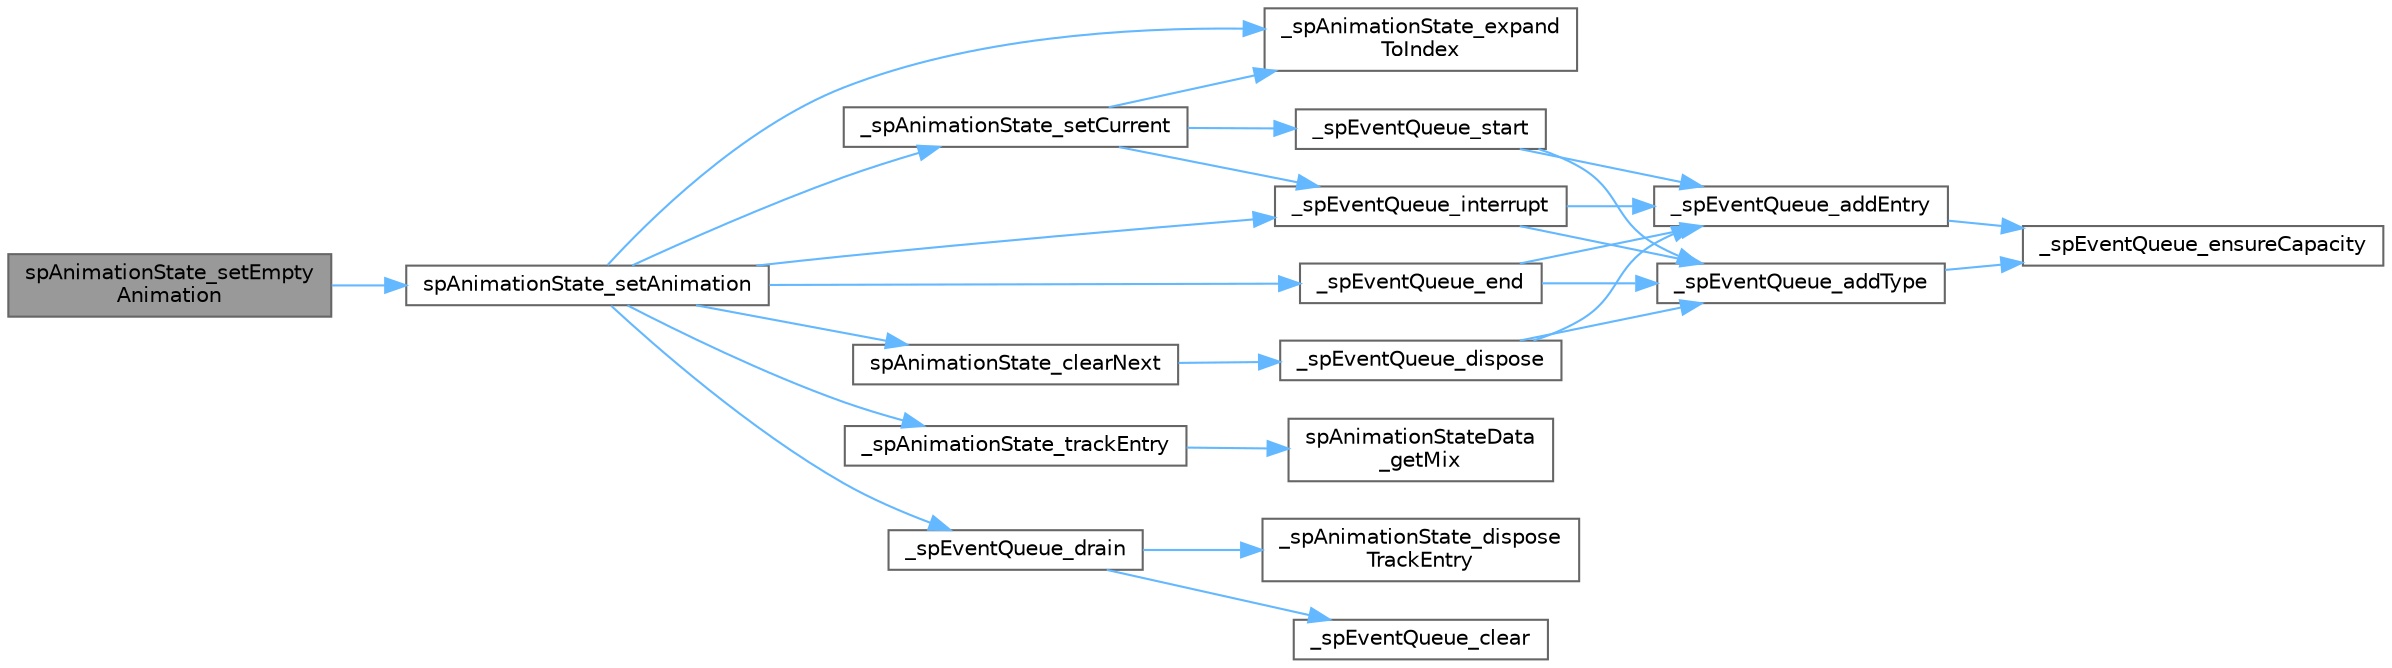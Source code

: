 digraph "spAnimationState_setEmptyAnimation"
{
 // LATEX_PDF_SIZE
  bgcolor="transparent";
  edge [fontname=Helvetica,fontsize=10,labelfontname=Helvetica,labelfontsize=10];
  node [fontname=Helvetica,fontsize=10,shape=box,height=0.2,width=0.4];
  rankdir="LR";
  Node1 [id="Node000001",label="spAnimationState_setEmpty\lAnimation",height=0.2,width=0.4,color="gray40", fillcolor="grey60", style="filled", fontcolor="black",tooltip=" "];
  Node1 -> Node2 [id="edge1_Node000001_Node000002",color="steelblue1",style="solid",tooltip=" "];
  Node2 [id="Node000002",label="spAnimationState_setAnimation",height=0.2,width=0.4,color="grey40", fillcolor="white", style="filled",URL="$_animation_state_8c.html#a2b61f857e928b6489e903cbbdcaa026c",tooltip=" "];
  Node2 -> Node3 [id="edge2_Node000002_Node000003",color="steelblue1",style="solid",tooltip=" "];
  Node3 [id="Node000003",label="_spAnimationState_expand\lToIndex",height=0.2,width=0.4,color="grey40", fillcolor="white", style="filled",URL="$_animation_state_8c.html#a47a7bfffd51bbbb691d9ea1be922e567",tooltip=" "];
  Node2 -> Node4 [id="edge3_Node000002_Node000004",color="steelblue1",style="solid",tooltip=" "];
  Node4 [id="Node000004",label="_spAnimationState_setCurrent",height=0.2,width=0.4,color="grey40", fillcolor="white", style="filled",URL="$_animation_state_8c.html#a7fd9c2b5f1e4e7ad96f8483118220e53",tooltip=" "];
  Node4 -> Node3 [id="edge4_Node000004_Node000003",color="steelblue1",style="solid",tooltip=" "];
  Node4 -> Node5 [id="edge5_Node000004_Node000005",color="steelblue1",style="solid",tooltip=" "];
  Node5 [id="Node000005",label="_spEventQueue_interrupt",height=0.2,width=0.4,color="grey40", fillcolor="white", style="filled",URL="$_animation_state_8c.html#a5815aa63274b44d11a8ec89dfc804465",tooltip=" "];
  Node5 -> Node6 [id="edge6_Node000005_Node000006",color="steelblue1",style="solid",tooltip=" "];
  Node6 [id="Node000006",label="_spEventQueue_addEntry",height=0.2,width=0.4,color="grey40", fillcolor="white", style="filled",URL="$_animation_state_8c.html#a0ed92ad4a59938a53b929819762bc8fc",tooltip=" "];
  Node6 -> Node7 [id="edge7_Node000006_Node000007",color="steelblue1",style="solid",tooltip=" "];
  Node7 [id="Node000007",label="_spEventQueue_ensureCapacity",height=0.2,width=0.4,color="grey40", fillcolor="white", style="filled",URL="$_animation_state_8c.html#adf76c913168fb6693fa402cd6cc8cca3",tooltip=" "];
  Node5 -> Node8 [id="edge8_Node000005_Node000008",color="steelblue1",style="solid",tooltip=" "];
  Node8 [id="Node000008",label="_spEventQueue_addType",height=0.2,width=0.4,color="grey40", fillcolor="white", style="filled",URL="$_animation_state_8c.html#a82e60f2ab9563495a0f3f93cb70d0c33",tooltip=" "];
  Node8 -> Node7 [id="edge9_Node000008_Node000007",color="steelblue1",style="solid",tooltip=" "];
  Node4 -> Node9 [id="edge10_Node000004_Node000009",color="steelblue1",style="solid",tooltip=" "];
  Node9 [id="Node000009",label="_spEventQueue_start",height=0.2,width=0.4,color="grey40", fillcolor="white", style="filled",URL="$_animation_state_8c.html#af858d8aab224031b47a05197b3c03197",tooltip=" "];
  Node9 -> Node6 [id="edge11_Node000009_Node000006",color="steelblue1",style="solid",tooltip=" "];
  Node9 -> Node8 [id="edge12_Node000009_Node000008",color="steelblue1",style="solid",tooltip=" "];
  Node2 -> Node10 [id="edge13_Node000002_Node000010",color="steelblue1",style="solid",tooltip=" "];
  Node10 [id="Node000010",label="_spAnimationState_trackEntry",height=0.2,width=0.4,color="grey40", fillcolor="white", style="filled",URL="$_animation_state_8c.html#a45fa0621f7a80386a42205e14b379039",tooltip=" "];
  Node10 -> Node11 [id="edge14_Node000010_Node000011",color="steelblue1",style="solid",tooltip=" "];
  Node11 [id="Node000011",label="spAnimationStateData\l_getMix",height=0.2,width=0.4,color="grey40", fillcolor="white", style="filled",URL="$_animation_state_data_8c.html#acb6ddd9395a5dd089b55b0bb0cd2e7ac",tooltip=" "];
  Node2 -> Node12 [id="edge15_Node000002_Node000012",color="steelblue1",style="solid",tooltip=" "];
  Node12 [id="Node000012",label="_spEventQueue_drain",height=0.2,width=0.4,color="grey40", fillcolor="white", style="filled",URL="$_animation_state_8c.html#a2bb362df65f36453467acd9b360c600d",tooltip=" "];
  Node12 -> Node13 [id="edge16_Node000012_Node000013",color="steelblue1",style="solid",tooltip=" "];
  Node13 [id="Node000013",label="_spAnimationState_dispose\lTrackEntry",height=0.2,width=0.4,color="grey40", fillcolor="white", style="filled",URL="$_animation_state_8c.html#a7a84367c96b43e1d7c7431c45569e674",tooltip=" "];
  Node12 -> Node14 [id="edge17_Node000012_Node000014",color="steelblue1",style="solid",tooltip=" "];
  Node14 [id="Node000014",label="_spEventQueue_clear",height=0.2,width=0.4,color="grey40", fillcolor="white", style="filled",URL="$_animation_state_8c.html#ad1670a9e8dc0e71b856366a3223c8b97",tooltip=" "];
  Node2 -> Node15 [id="edge18_Node000002_Node000015",color="steelblue1",style="solid",tooltip=" "];
  Node15 [id="Node000015",label="_spEventQueue_end",height=0.2,width=0.4,color="grey40", fillcolor="white", style="filled",URL="$_animation_state_8c.html#ae86eaf55ad672f17dcb738d9481d7bb9",tooltip=" "];
  Node15 -> Node6 [id="edge19_Node000015_Node000006",color="steelblue1",style="solid",tooltip=" "];
  Node15 -> Node8 [id="edge20_Node000015_Node000008",color="steelblue1",style="solid",tooltip=" "];
  Node2 -> Node5 [id="edge21_Node000002_Node000005",color="steelblue1",style="solid",tooltip=" "];
  Node2 -> Node16 [id="edge22_Node000002_Node000016",color="steelblue1",style="solid",tooltip=" "];
  Node16 [id="Node000016",label="spAnimationState_clearNext",height=0.2,width=0.4,color="grey40", fillcolor="white", style="filled",URL="$_animation_state_8c.html#a1116b24b2fd4730966c0c1705f16a515",tooltip=" "];
  Node16 -> Node17 [id="edge23_Node000016_Node000017",color="steelblue1",style="solid",tooltip=" "];
  Node17 [id="Node000017",label="_spEventQueue_dispose",height=0.2,width=0.4,color="grey40", fillcolor="white", style="filled",URL="$_animation_state_8c.html#afddc35abe65eadc1d75600b417e9eef5",tooltip=" "];
  Node17 -> Node6 [id="edge24_Node000017_Node000006",color="steelblue1",style="solid",tooltip=" "];
  Node17 -> Node8 [id="edge25_Node000017_Node000008",color="steelblue1",style="solid",tooltip=" "];
}

